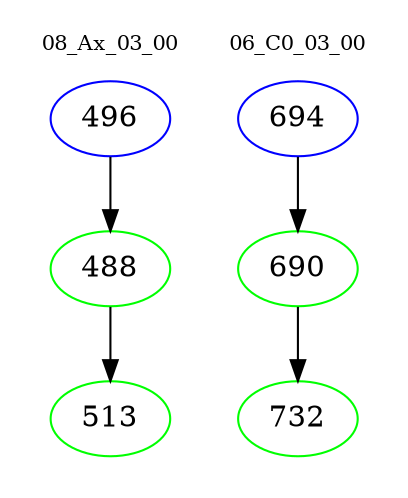 digraph{
subgraph cluster_0 {
color = white
label = "08_Ax_03_00";
fontsize=10;
T0_496 [label="496", color="blue"]
T0_496 -> T0_488 [color="black"]
T0_488 [label="488", color="green"]
T0_488 -> T0_513 [color="black"]
T0_513 [label="513", color="green"]
}
subgraph cluster_1 {
color = white
label = "06_C0_03_00";
fontsize=10;
T1_694 [label="694", color="blue"]
T1_694 -> T1_690 [color="black"]
T1_690 [label="690", color="green"]
T1_690 -> T1_732 [color="black"]
T1_732 [label="732", color="green"]
}
}

